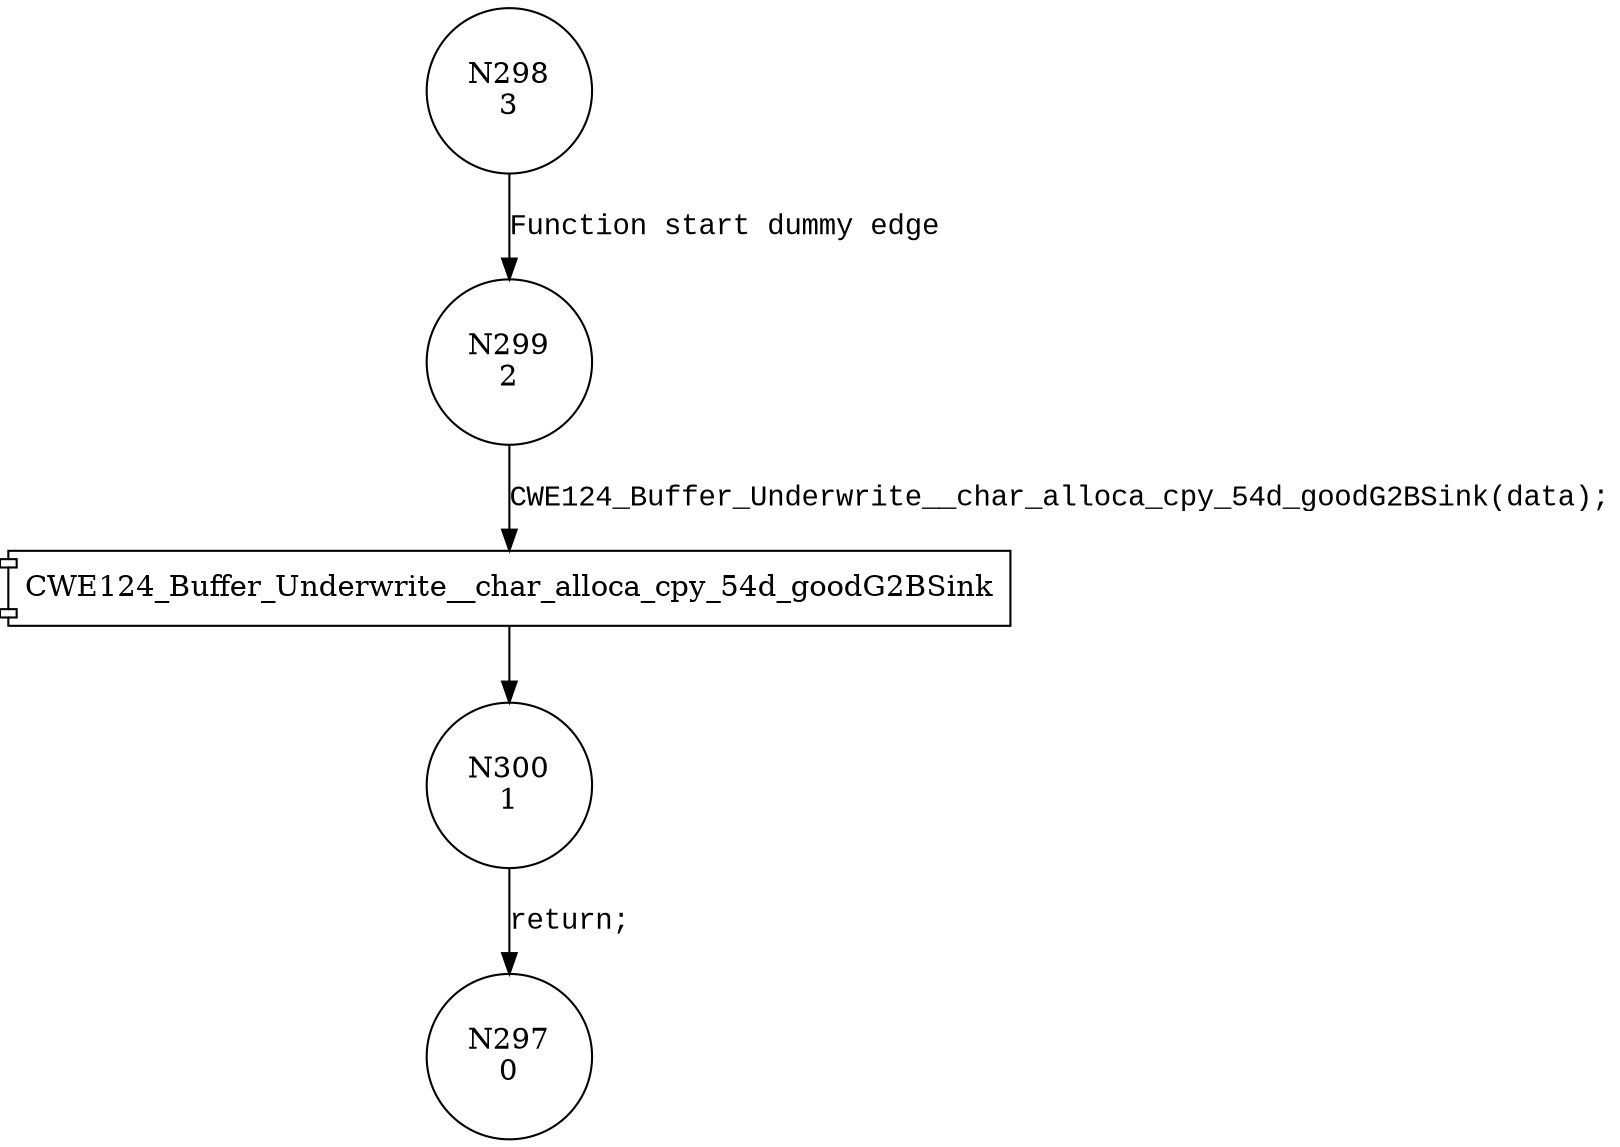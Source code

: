 digraph CWE124_Buffer_Underwrite__char_alloca_cpy_54c_goodG2BSink {
298 [shape="circle" label="N298\n3"]
299 [shape="circle" label="N299\n2"]
300 [shape="circle" label="N300\n1"]
297 [shape="circle" label="N297\n0"]
298 -> 299 [label="Function start dummy edge" fontname="Courier New"]
100029 [shape="component" label="CWE124_Buffer_Underwrite__char_alloca_cpy_54d_goodG2BSink"]
299 -> 100029 [label="CWE124_Buffer_Underwrite__char_alloca_cpy_54d_goodG2BSink(data);" fontname="Courier New"]
100029 -> 300 [label="" fontname="Courier New"]
300 -> 297 [label="return;" fontname="Courier New"]
}
